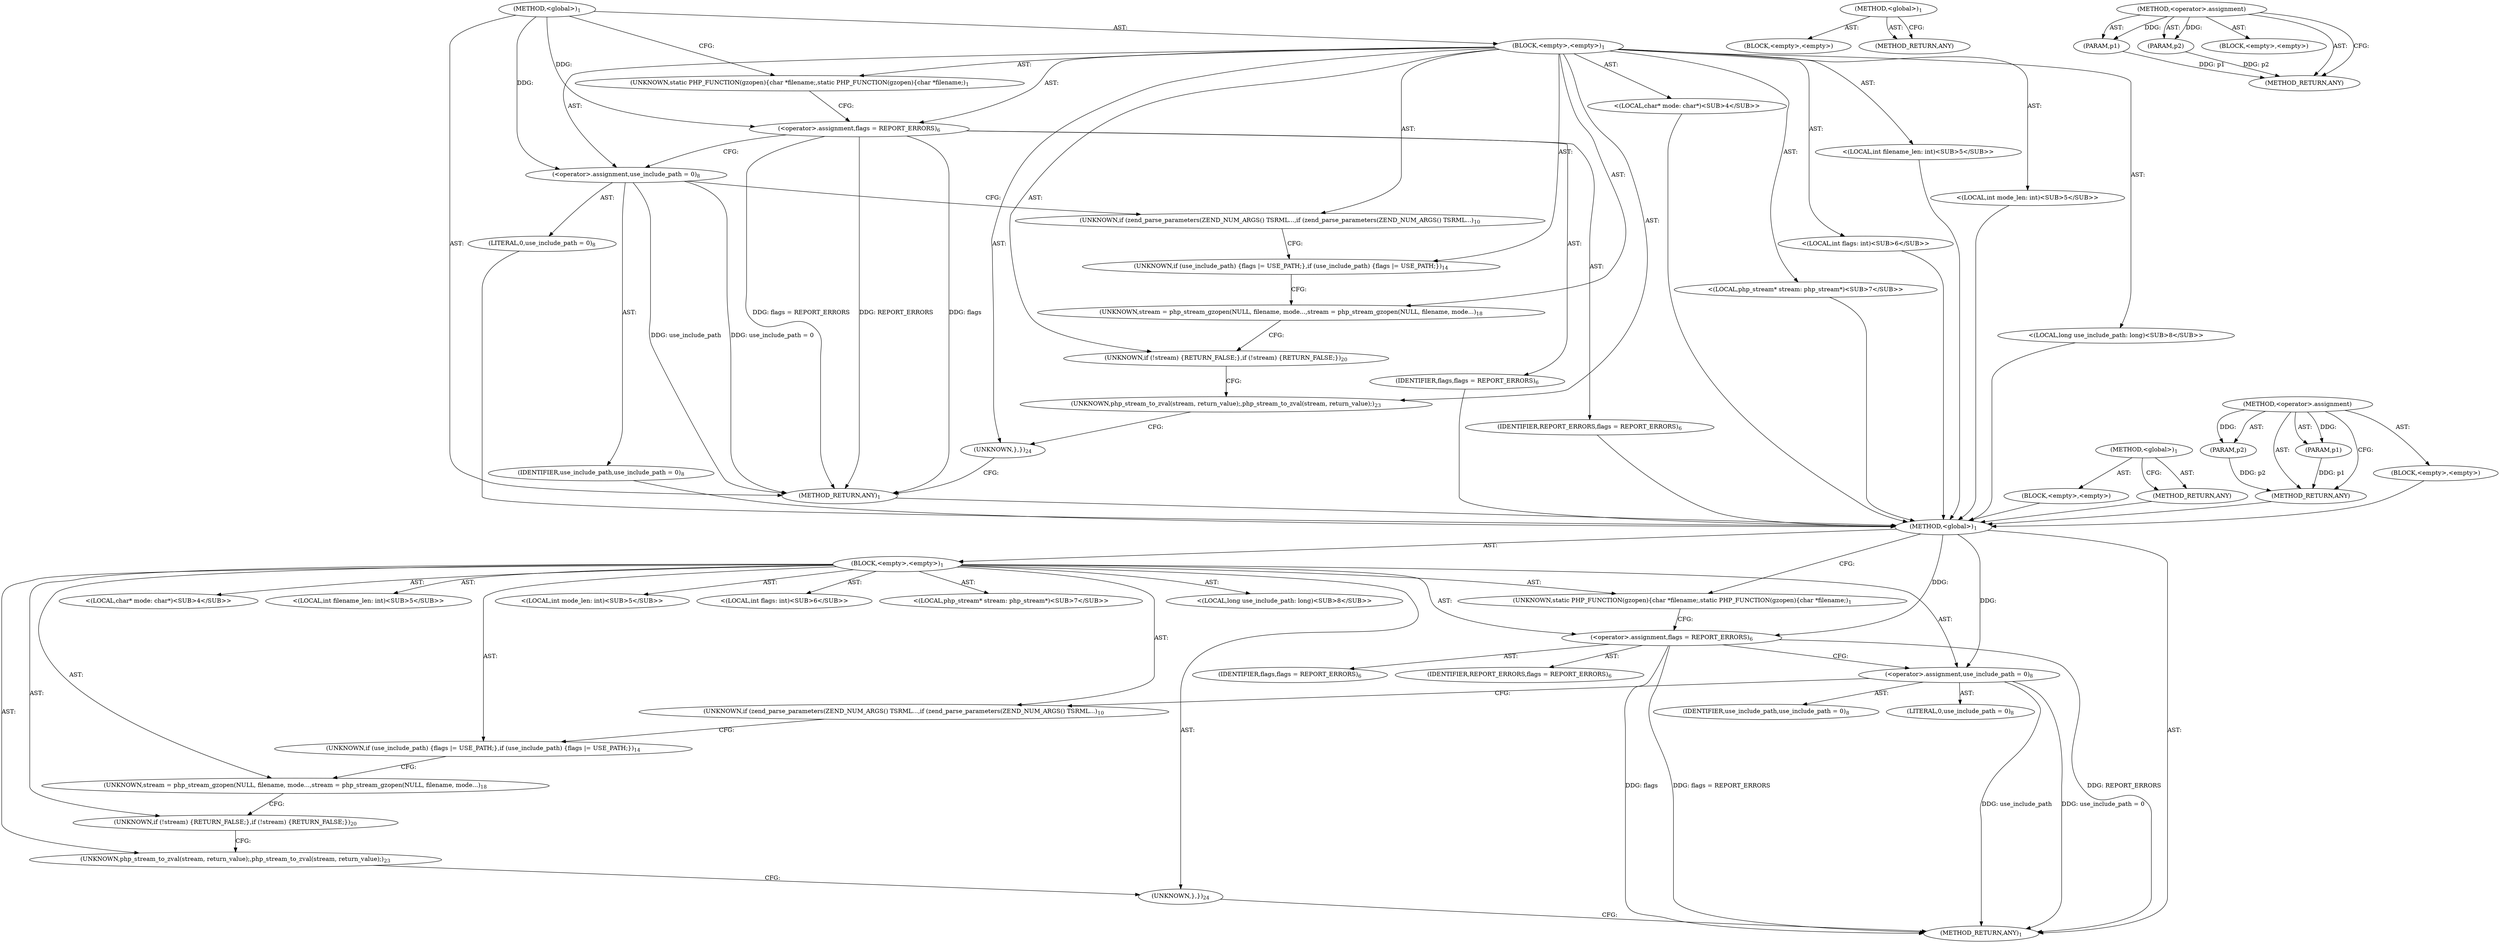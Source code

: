 digraph "&lt;operator&gt;.assignment" {
vulnerable_6 [label=<(METHOD,&lt;global&gt;)<SUB>1</SUB>>];
vulnerable_7 [label=<(BLOCK,&lt;empty&gt;,&lt;empty&gt;)<SUB>1</SUB>>];
vulnerable_8 [label=<(UNKNOWN,static PHP_FUNCTION(gzopen)
{
	char *filename;,static PHP_FUNCTION(gzopen)
{
	char *filename;)<SUB>1</SUB>>];
vulnerable_9 [label="<(LOCAL,char* mode: char*)<SUB>4</SUB>>"];
vulnerable_10 [label="<(LOCAL,int filename_len: int)<SUB>5</SUB>>"];
vulnerable_11 [label="<(LOCAL,int mode_len: int)<SUB>5</SUB>>"];
vulnerable_12 [label="<(LOCAL,int flags: int)<SUB>6</SUB>>"];
vulnerable_13 [label=<(&lt;operator&gt;.assignment,flags = REPORT_ERRORS)<SUB>6</SUB>>];
vulnerable_14 [label=<(IDENTIFIER,flags,flags = REPORT_ERRORS)<SUB>6</SUB>>];
vulnerable_15 [label=<(IDENTIFIER,REPORT_ERRORS,flags = REPORT_ERRORS)<SUB>6</SUB>>];
vulnerable_16 [label="<(LOCAL,php_stream* stream: php_stream*)<SUB>7</SUB>>"];
vulnerable_17 [label="<(LOCAL,long use_include_path: long)<SUB>8</SUB>>"];
vulnerable_18 [label=<(&lt;operator&gt;.assignment,use_include_path = 0)<SUB>8</SUB>>];
vulnerable_19 [label=<(IDENTIFIER,use_include_path,use_include_path = 0)<SUB>8</SUB>>];
vulnerable_20 [label=<(LITERAL,0,use_include_path = 0)<SUB>8</SUB>>];
vulnerable_21 [label=<(UNKNOWN,if (zend_parse_parameters(ZEND_NUM_ARGS() TSRML...,if (zend_parse_parameters(ZEND_NUM_ARGS() TSRML...)<SUB>10</SUB>>];
vulnerable_22 [label=<(UNKNOWN,if (use_include_path) {
		flags |= USE_PATH;
	},if (use_include_path) {
		flags |= USE_PATH;
	})<SUB>14</SUB>>];
vulnerable_23 [label=<(UNKNOWN,stream = php_stream_gzopen(NULL, filename, mode...,stream = php_stream_gzopen(NULL, filename, mode...)<SUB>18</SUB>>];
vulnerable_24 [label=<(UNKNOWN,if (!stream) {
		RETURN_FALSE;
	},if (!stream) {
		RETURN_FALSE;
	})<SUB>20</SUB>>];
vulnerable_25 [label=<(UNKNOWN,php_stream_to_zval(stream, return_value);,php_stream_to_zval(stream, return_value);)<SUB>23</SUB>>];
vulnerable_26 [label=<(UNKNOWN,},})<SUB>24</SUB>>];
vulnerable_27 [label=<(METHOD_RETURN,ANY)<SUB>1</SUB>>];
vulnerable_40 [label=<(METHOD,&lt;global&gt;)<SUB>1</SUB>>];
vulnerable_41 [label=<(BLOCK,&lt;empty&gt;,&lt;empty&gt;)>];
vulnerable_42 [label=<(METHOD_RETURN,ANY)>];
vulnerable_46 [label=<(METHOD,&lt;operator&gt;.assignment)>];
vulnerable_47 [label=<(PARAM,p1)>];
vulnerable_48 [label=<(PARAM,p2)>];
vulnerable_49 [label=<(BLOCK,&lt;empty&gt;,&lt;empty&gt;)>];
vulnerable_50 [label=<(METHOD_RETURN,ANY)>];
fixed_6 [label=<(METHOD,&lt;global&gt;)<SUB>1</SUB>>];
fixed_7 [label=<(BLOCK,&lt;empty&gt;,&lt;empty&gt;)<SUB>1</SUB>>];
fixed_8 [label=<(UNKNOWN,static PHP_FUNCTION(gzopen)
{
	char *filename;,static PHP_FUNCTION(gzopen)
{
	char *filename;)<SUB>1</SUB>>];
fixed_9 [label="<(LOCAL,char* mode: char*)<SUB>4</SUB>>"];
fixed_10 [label="<(LOCAL,int filename_len: int)<SUB>5</SUB>>"];
fixed_11 [label="<(LOCAL,int mode_len: int)<SUB>5</SUB>>"];
fixed_12 [label="<(LOCAL,int flags: int)<SUB>6</SUB>>"];
fixed_13 [label=<(&lt;operator&gt;.assignment,flags = REPORT_ERRORS)<SUB>6</SUB>>];
fixed_14 [label=<(IDENTIFIER,flags,flags = REPORT_ERRORS)<SUB>6</SUB>>];
fixed_15 [label=<(IDENTIFIER,REPORT_ERRORS,flags = REPORT_ERRORS)<SUB>6</SUB>>];
fixed_16 [label="<(LOCAL,php_stream* stream: php_stream*)<SUB>7</SUB>>"];
fixed_17 [label="<(LOCAL,long use_include_path: long)<SUB>8</SUB>>"];
fixed_18 [label=<(&lt;operator&gt;.assignment,use_include_path = 0)<SUB>8</SUB>>];
fixed_19 [label=<(IDENTIFIER,use_include_path,use_include_path = 0)<SUB>8</SUB>>];
fixed_20 [label=<(LITERAL,0,use_include_path = 0)<SUB>8</SUB>>];
fixed_21 [label=<(UNKNOWN,if (zend_parse_parameters(ZEND_NUM_ARGS() TSRML...,if (zend_parse_parameters(ZEND_NUM_ARGS() TSRML...)<SUB>10</SUB>>];
fixed_22 [label=<(UNKNOWN,if (use_include_path) {
		flags |= USE_PATH;
	},if (use_include_path) {
		flags |= USE_PATH;
	})<SUB>14</SUB>>];
fixed_23 [label=<(UNKNOWN,stream = php_stream_gzopen(NULL, filename, mode...,stream = php_stream_gzopen(NULL, filename, mode...)<SUB>18</SUB>>];
fixed_24 [label=<(UNKNOWN,if (!stream) {
		RETURN_FALSE;
	},if (!stream) {
		RETURN_FALSE;
	})<SUB>20</SUB>>];
fixed_25 [label=<(UNKNOWN,php_stream_to_zval(stream, return_value);,php_stream_to_zval(stream, return_value);)<SUB>23</SUB>>];
fixed_26 [label=<(UNKNOWN,},})<SUB>24</SUB>>];
fixed_27 [label=<(METHOD_RETURN,ANY)<SUB>1</SUB>>];
fixed_40 [label=<(METHOD,&lt;global&gt;)<SUB>1</SUB>>];
fixed_41 [label=<(BLOCK,&lt;empty&gt;,&lt;empty&gt;)>];
fixed_42 [label=<(METHOD_RETURN,ANY)>];
fixed_46 [label=<(METHOD,&lt;operator&gt;.assignment)>];
fixed_47 [label=<(PARAM,p1)>];
fixed_48 [label=<(PARAM,p2)>];
fixed_49 [label=<(BLOCK,&lt;empty&gt;,&lt;empty&gt;)>];
fixed_50 [label=<(METHOD_RETURN,ANY)>];
vulnerable_6 -> vulnerable_7  [key=0, label="AST: "];
vulnerable_6 -> vulnerable_27  [key=0, label="AST: "];
vulnerable_6 -> vulnerable_8  [key=0, label="CFG: "];
vulnerable_6 -> vulnerable_13  [key=0, label="DDG: "];
vulnerable_6 -> vulnerable_18  [key=0, label="DDG: "];
vulnerable_7 -> vulnerable_8  [key=0, label="AST: "];
vulnerable_7 -> vulnerable_9  [key=0, label="AST: "];
vulnerable_7 -> vulnerable_10  [key=0, label="AST: "];
vulnerable_7 -> vulnerable_11  [key=0, label="AST: "];
vulnerable_7 -> vulnerable_12  [key=0, label="AST: "];
vulnerable_7 -> vulnerable_13  [key=0, label="AST: "];
vulnerable_7 -> vulnerable_16  [key=0, label="AST: "];
vulnerable_7 -> vulnerable_17  [key=0, label="AST: "];
vulnerable_7 -> vulnerable_18  [key=0, label="AST: "];
vulnerable_7 -> vulnerable_21  [key=0, label="AST: "];
vulnerable_7 -> vulnerable_22  [key=0, label="AST: "];
vulnerable_7 -> vulnerable_23  [key=0, label="AST: "];
vulnerable_7 -> vulnerable_24  [key=0, label="AST: "];
vulnerable_7 -> vulnerable_25  [key=0, label="AST: "];
vulnerable_7 -> vulnerable_26  [key=0, label="AST: "];
vulnerable_8 -> vulnerable_13  [key=0, label="CFG: "];
vulnerable_13 -> vulnerable_14  [key=0, label="AST: "];
vulnerable_13 -> vulnerable_15  [key=0, label="AST: "];
vulnerable_13 -> vulnerable_18  [key=0, label="CFG: "];
vulnerable_13 -> vulnerable_27  [key=0, label="DDG: flags"];
vulnerable_13 -> vulnerable_27  [key=1, label="DDG: flags = REPORT_ERRORS"];
vulnerable_13 -> vulnerable_27  [key=2, label="DDG: REPORT_ERRORS"];
vulnerable_18 -> vulnerable_19  [key=0, label="AST: "];
vulnerable_18 -> vulnerable_20  [key=0, label="AST: "];
vulnerable_18 -> vulnerable_21  [key=0, label="CFG: "];
vulnerable_18 -> vulnerable_27  [key=0, label="DDG: use_include_path"];
vulnerable_18 -> vulnerable_27  [key=1, label="DDG: use_include_path = 0"];
vulnerable_21 -> vulnerable_22  [key=0, label="CFG: "];
vulnerable_22 -> vulnerable_23  [key=0, label="CFG: "];
vulnerable_23 -> vulnerable_24  [key=0, label="CFG: "];
vulnerable_24 -> vulnerable_25  [key=0, label="CFG: "];
vulnerable_25 -> vulnerable_26  [key=0, label="CFG: "];
vulnerable_26 -> vulnerable_27  [key=0, label="CFG: "];
vulnerable_40 -> vulnerable_41  [key=0, label="AST: "];
vulnerable_40 -> vulnerable_42  [key=0, label="AST: "];
vulnerable_40 -> vulnerable_42  [key=1, label="CFG: "];
vulnerable_46 -> vulnerable_47  [key=0, label="AST: "];
vulnerable_46 -> vulnerable_47  [key=1, label="DDG: "];
vulnerable_46 -> vulnerable_49  [key=0, label="AST: "];
vulnerable_46 -> vulnerable_48  [key=0, label="AST: "];
vulnerable_46 -> vulnerable_48  [key=1, label="DDG: "];
vulnerable_46 -> vulnerable_50  [key=0, label="AST: "];
vulnerable_46 -> vulnerable_50  [key=1, label="CFG: "];
vulnerable_47 -> vulnerable_50  [key=0, label="DDG: p1"];
vulnerable_48 -> vulnerable_50  [key=0, label="DDG: p2"];
fixed_6 -> fixed_7  [key=0, label="AST: "];
fixed_6 -> fixed_27  [key=0, label="AST: "];
fixed_6 -> fixed_8  [key=0, label="CFG: "];
fixed_6 -> fixed_13  [key=0, label="DDG: "];
fixed_6 -> fixed_18  [key=0, label="DDG: "];
fixed_7 -> fixed_8  [key=0, label="AST: "];
fixed_7 -> fixed_9  [key=0, label="AST: "];
fixed_7 -> fixed_10  [key=0, label="AST: "];
fixed_7 -> fixed_11  [key=0, label="AST: "];
fixed_7 -> fixed_12  [key=0, label="AST: "];
fixed_7 -> fixed_13  [key=0, label="AST: "];
fixed_7 -> fixed_16  [key=0, label="AST: "];
fixed_7 -> fixed_17  [key=0, label="AST: "];
fixed_7 -> fixed_18  [key=0, label="AST: "];
fixed_7 -> fixed_21  [key=0, label="AST: "];
fixed_7 -> fixed_22  [key=0, label="AST: "];
fixed_7 -> fixed_23  [key=0, label="AST: "];
fixed_7 -> fixed_24  [key=0, label="AST: "];
fixed_7 -> fixed_25  [key=0, label="AST: "];
fixed_7 -> fixed_26  [key=0, label="AST: "];
fixed_8 -> fixed_13  [key=0, label="CFG: "];
fixed_9 -> vulnerable_6  [key=0];
fixed_10 -> vulnerable_6  [key=0];
fixed_11 -> vulnerable_6  [key=0];
fixed_12 -> vulnerable_6  [key=0];
fixed_13 -> fixed_14  [key=0, label="AST: "];
fixed_13 -> fixed_15  [key=0, label="AST: "];
fixed_13 -> fixed_18  [key=0, label="CFG: "];
fixed_13 -> fixed_27  [key=0, label="DDG: flags"];
fixed_13 -> fixed_27  [key=1, label="DDG: flags = REPORT_ERRORS"];
fixed_13 -> fixed_27  [key=2, label="DDG: REPORT_ERRORS"];
fixed_14 -> vulnerable_6  [key=0];
fixed_15 -> vulnerable_6  [key=0];
fixed_16 -> vulnerable_6  [key=0];
fixed_17 -> vulnerable_6  [key=0];
fixed_18 -> fixed_19  [key=0, label="AST: "];
fixed_18 -> fixed_20  [key=0, label="AST: "];
fixed_18 -> fixed_21  [key=0, label="CFG: "];
fixed_18 -> fixed_27  [key=0, label="DDG: use_include_path"];
fixed_18 -> fixed_27  [key=1, label="DDG: use_include_path = 0"];
fixed_19 -> vulnerable_6  [key=0];
fixed_20 -> vulnerable_6  [key=0];
fixed_21 -> fixed_22  [key=0, label="CFG: "];
fixed_22 -> fixed_23  [key=0, label="CFG: "];
fixed_23 -> fixed_24  [key=0, label="CFG: "];
fixed_24 -> fixed_25  [key=0, label="CFG: "];
fixed_25 -> fixed_26  [key=0, label="CFG: "];
fixed_26 -> fixed_27  [key=0, label="CFG: "];
fixed_27 -> vulnerable_6  [key=0];
fixed_40 -> fixed_41  [key=0, label="AST: "];
fixed_40 -> fixed_42  [key=0, label="AST: "];
fixed_40 -> fixed_42  [key=1, label="CFG: "];
fixed_41 -> vulnerable_6  [key=0];
fixed_42 -> vulnerable_6  [key=0];
fixed_46 -> fixed_47  [key=0, label="AST: "];
fixed_46 -> fixed_47  [key=1, label="DDG: "];
fixed_46 -> fixed_49  [key=0, label="AST: "];
fixed_46 -> fixed_48  [key=0, label="AST: "];
fixed_46 -> fixed_48  [key=1, label="DDG: "];
fixed_46 -> fixed_50  [key=0, label="AST: "];
fixed_46 -> fixed_50  [key=1, label="CFG: "];
fixed_47 -> fixed_50  [key=0, label="DDG: p1"];
fixed_48 -> fixed_50  [key=0, label="DDG: p2"];
fixed_49 -> vulnerable_6  [key=0];
fixed_50 -> vulnerable_6  [key=0];
}
